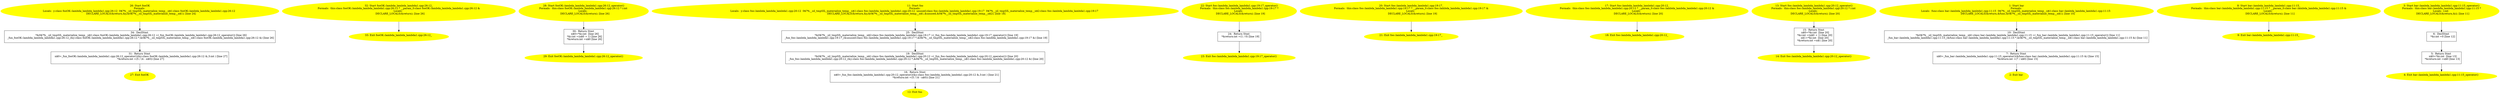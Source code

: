 /* @generated */
digraph iCFG {
34 [label="34:  DeclStmt \n   *&0$?%__sil_tmpSIL_materialize_temp__n$1:class fooOK::lambda_lambda_lambda1.cpp:26:12 =(_fun_fooOK::lambda_lambda_lambda1.cpp:26:12_operator()) [line 26]\n  _fun_fooOK::lambda_lambda_lambda1.cpp:26:12_(&y:class fooOK::lambda_lambda_lambda1.cpp:26:12 *,&0$?%__sil_tmpSIL_materialize_temp__n$1:class fooOK::lambda_lambda_lambda1.cpp:26:12 &) [line 26]\n " shape="box"]
	

	 34 -> 31 ;
33 [label="33: Exit fooOK::lambda_lambda_lambda1.cpp:26:12_ \n  " color=yellow style=filled]
	

32 [label="32: Start fooOK::lambda_lambda_lambda1.cpp:26:12_\nFormals:  this:class fooOK::lambda_lambda_lambda1.cpp:26:12 * __param_0:class fooOK::lambda_lambda_lambda1.cpp:26:12 &\nLocals:  \n   DECLARE_LOCALS(&return); [line 26]\n " color=yellow style=filled]
	

	 32 -> 33 ;
31 [label="31:  Return Stmt \n   n$0=_fun_fooOK::lambda_lambda_lambda1.cpp:26:12_operator()(&y:class fooOK::lambda_lambda_lambda1.cpp:26:12 &,3:int ) [line 27]\n  *&return:int =(5 / (4 - n$0)) [line 27]\n " shape="box"]
	

	 31 -> 27 ;
30 [label="30:  Return Stmt \n   n$0=*&i:int  [line 26]\n  *&i:int =(n$0 + 1) [line 26]\n  *&return:int =n$0 [line 26]\n " shape="box"]
	

	 30 -> 29 ;
29 [label="29: Exit fooOK::lambda_lambda_lambda1.cpp:26:12_operator() \n  " color=yellow style=filled]
	

28 [label="28: Start fooOK::lambda_lambda_lambda1.cpp:26:12_operator()\nFormals:  this:class fooOK::lambda_lambda_lambda1.cpp:26:12 * i:int \nLocals:  \n   DECLARE_LOCALS(&return); [line 26]\n " color=yellow style=filled]
	

	 28 -> 30 ;
27 [label="27: Exit fooOK \n  " color=yellow style=filled]
	

26 [label="26: Start fooOK\nFormals: \nLocals:  y:class fooOK::lambda_lambda_lambda1.cpp:26:12  0$?%__sil_tmpSIL_materialize_temp__n$1:class fooOK::lambda_lambda_lambda1.cpp:26:12  \n   DECLARE_LOCALS(&return,&y,&0$?%__sil_tmpSIL_materialize_temp__n$1); [line 24]\n " color=yellow style=filled]
	

	 26 -> 34 ;
25 [label="25:  DeclStmt \n   *&0$?%__sil_tmpSIL_materialize_temp__n$2:class foo::lambda_lambda_lambda1.cpp:19:17 =(_fun_foo::lambda_lambda_lambda1.cpp:19:17_operator()) [line 19]\n  _fun_foo::lambda_lambda_lambda1.cpp:19:17_(&unused:class foo::lambda_lambda_lambda1.cpp:19:17 *,&0$?%__sil_tmpSIL_materialize_temp__n$2:class foo::lambda_lambda_lambda1.cpp:19:17 &) [line 19]\n " shape="box"]
	

	 25 -> 19 ;
24 [label="24:  Return Stmt \n   *&return:int =(1 / 0) [line 19]\n " shape="box"]
	

	 24 -> 23 ;
23 [label="23: Exit foo::lambda_lambda_lambda1.cpp:19:17_operator() \n  " color=yellow style=filled]
	

22 [label="22: Start foo::lambda_lambda_lambda1.cpp:19:17_operator()\nFormals:  this:class foo::lambda_lambda_lambda1.cpp:19:17 *\nLocals:  \n   DECLARE_LOCALS(&return); [line 19]\n " color=yellow style=filled]
	

	 22 -> 24 ;
21 [label="21: Exit foo::lambda_lambda_lambda1.cpp:19:17_ \n  " color=yellow style=filled]
	

20 [label="20: Start foo::lambda_lambda_lambda1.cpp:19:17_\nFormals:  this:class foo::lambda_lambda_lambda1.cpp:19:17 * __param_0:class foo::lambda_lambda_lambda1.cpp:19:17 &\nLocals:  \n   DECLARE_LOCALS(&return); [line 19]\n " color=yellow style=filled]
	

	 20 -> 21 ;
19 [label="19:  DeclStmt \n   *&0$?%__sil_tmpSIL_materialize_temp__n$1:class foo::lambda_lambda_lambda1.cpp:20:12 =(_fun_foo::lambda_lambda_lambda1.cpp:20:12_operator()) [line 20]\n  _fun_foo::lambda_lambda_lambda1.cpp:20:12_(&y:class foo::lambda_lambda_lambda1.cpp:20:12 *,&0$?%__sil_tmpSIL_materialize_temp__n$1:class foo::lambda_lambda_lambda1.cpp:20:12 &) [line 20]\n " shape="box"]
	

	 19 -> 16 ;
18 [label="18: Exit foo::lambda_lambda_lambda1.cpp:20:12_ \n  " color=yellow style=filled]
	

17 [label="17: Start foo::lambda_lambda_lambda1.cpp:20:12_\nFormals:  this:class foo::lambda_lambda_lambda1.cpp:20:12 * __param_0:class foo::lambda_lambda_lambda1.cpp:20:12 &\nLocals:  \n   DECLARE_LOCALS(&return); [line 20]\n " color=yellow style=filled]
	

	 17 -> 18 ;
16 [label="16:  Return Stmt \n   n$0=_fun_foo::lambda_lambda_lambda1.cpp:20:12_operator()(&y:class foo::lambda_lambda_lambda1.cpp:20:12 &,3:int ) [line 21]\n  *&return:int =(5 / (4 - n$0)) [line 21]\n " shape="box"]
	

	 16 -> 12 ;
15 [label="15:  Return Stmt \n   n$0=*&i:int  [line 20]\n  *&i:int =(n$0 + 1) [line 20]\n  n$1=*&i:int  [line 20]\n  *&return:int =n$1 [line 20]\n " shape="box"]
	

	 15 -> 14 ;
14 [label="14: Exit foo::lambda_lambda_lambda1.cpp:20:12_operator() \n  " color=yellow style=filled]
	

13 [label="13: Start foo::lambda_lambda_lambda1.cpp:20:12_operator()\nFormals:  this:class foo::lambda_lambda_lambda1.cpp:20:12 * i:int \nLocals:  \n   DECLARE_LOCALS(&return); [line 20]\n " color=yellow style=filled]
	

	 13 -> 15 ;
12 [label="12: Exit foo \n  " color=yellow style=filled]
	

11 [label="11: Start foo\nFormals: \nLocals:  y:class foo::lambda_lambda_lambda1.cpp:20:12  0$?%__sil_tmpSIL_materialize_temp__n$1:class foo::lambda_lambda_lambda1.cpp:20:12  unused:class foo::lambda_lambda_lambda1.cpp:19:17  0$?%__sil_tmpSIL_materialize_temp__n$2:class foo::lambda_lambda_lambda1.cpp:19:17  \n   DECLARE_LOCALS(&return,&y,&0$?%__sil_tmpSIL_materialize_temp__n$1,&unused,&0$?%__sil_tmpSIL_materialize_temp__n$2); [line 18]\n " color=yellow style=filled]
	

	 11 -> 25 ;
10 [label="10:  DeclStmt \n   *&0$?%__sil_tmpSIL_materialize_temp__n$1:class bar::lambda_lambda_lambda1.cpp:11:15 =(_fun_bar::lambda_lambda_lambda1.cpp:11:15_operator()) [line 11]\n  _fun_bar::lambda_lambda_lambda1.cpp:11:15_(&func:class bar::lambda_lambda_lambda1.cpp:11:15 *,&0$?%__sil_tmpSIL_materialize_temp__n$1:class bar::lambda_lambda_lambda1.cpp:11:15 &) [line 11]\n " shape="box"]
	

	 10 -> 7 ;
9 [label="9: Exit bar::lambda_lambda_lambda1.cpp:11:15_ \n  " color=yellow style=filled]
	

8 [label="8: Start bar::lambda_lambda_lambda1.cpp:11:15_\nFormals:  this:class bar::lambda_lambda_lambda1.cpp:11:15 * __param_0:class bar::lambda_lambda_lambda1.cpp:11:15 &\nLocals:  \n   DECLARE_LOCALS(&return); [line 11]\n " color=yellow style=filled]
	

	 8 -> 9 ;
7 [label="7:  Return Stmt \n   n$0=_fun_bar::lambda_lambda_lambda1.cpp:11:15_operator()(&func:class bar::lambda_lambda_lambda1.cpp:11:15 &) [line 15]\n  *&return:int =(7 / n$0) [line 15]\n " shape="box"]
	

	 7 -> 2 ;
6 [label="6:  DeclStmt \n   *&i:int =0 [line 12]\n " shape="box"]
	

	 6 -> 5 ;
5 [label="5:  Return Stmt \n   n$0=*&i:int  [line 13]\n  *&return:int =n$0 [line 13]\n " shape="box"]
	

	 5 -> 4 ;
4 [label="4: Exit bar::lambda_lambda_lambda1.cpp:11:15_operator() \n  " color=yellow style=filled]
	

3 [label="3: Start bar::lambda_lambda_lambda1.cpp:11:15_operator()\nFormals:  this:class bar::lambda_lambda_lambda1.cpp:11:15 *\nLocals:  i:int  \n   DECLARE_LOCALS(&return,&i); [line 11]\n " color=yellow style=filled]
	

	 3 -> 6 ;
2 [label="2: Exit bar \n  " color=yellow style=filled]
	

1 [label="1: Start bar\nFormals: \nLocals:  func:class bar::lambda_lambda_lambda1.cpp:11:15  0$?%__sil_tmpSIL_materialize_temp__n$1:class bar::lambda_lambda_lambda1.cpp:11:15  \n   DECLARE_LOCALS(&return,&func,&0$?%__sil_tmpSIL_materialize_temp__n$1); [line 10]\n " color=yellow style=filled]
	

	 1 -> 10 ;
}
